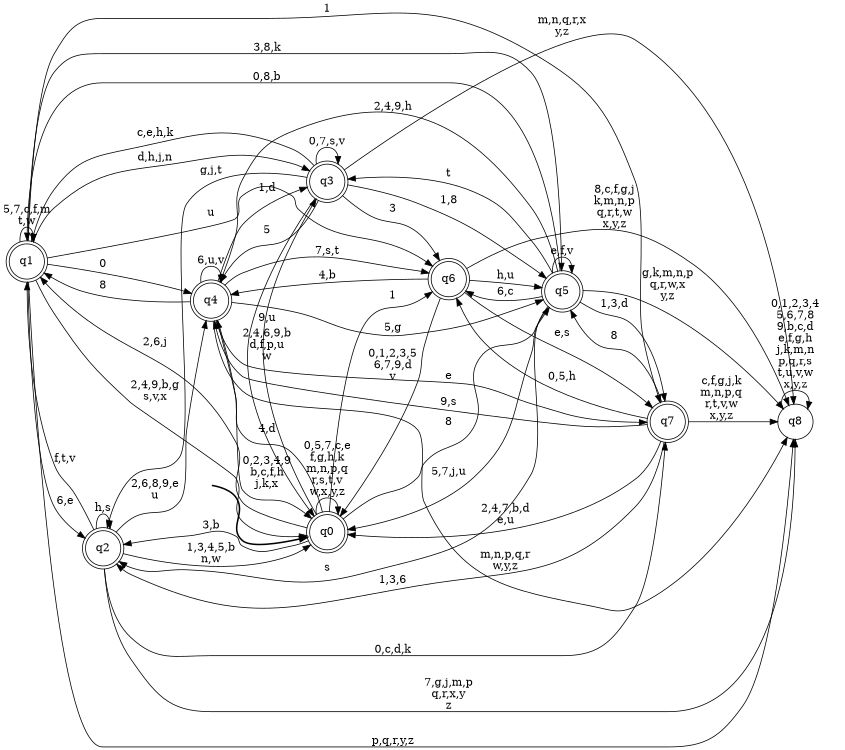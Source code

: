 digraph BlueStar {
__start0 [style = invis, shape = none, label = "", width = 0, height = 0];

rankdir=LR;
size="8,5";

s0 [style="rounded,filled", color="black", fillcolor="white" shape="doublecircle", label="q0"];
s1 [style="rounded,filled", color="black", fillcolor="white" shape="doublecircle", label="q1"];
s2 [style="rounded,filled", color="black", fillcolor="white" shape="doublecircle", label="q2"];
s3 [style="rounded,filled", color="black", fillcolor="white" shape="doublecircle", label="q3"];
s4 [style="rounded,filled", color="black", fillcolor="white" shape="doublecircle", label="q4"];
s5 [style="rounded,filled", color="black", fillcolor="white" shape="doublecircle", label="q5"];
s6 [style="rounded,filled", color="black", fillcolor="white" shape="doublecircle", label="q6"];
s7 [style="rounded,filled", color="black", fillcolor="white" shape="doublecircle", label="q7"];
s8 [style="filled", color="black", fillcolor="white" shape="circle", label="q8"];
subgraph cluster_main { 
	graph [pad=".75", ranksep="0.15", nodesep="0.15"];
	 style=invis; 
	__start0 -> s0 [penwidth=2];
}
s0 -> s0 [label="0,5,7,c,e\nf,g,h,k\nm,n,p,q\nr,s,t,v\nw,x,y,z"];
s0 -> s1 [label="2,6,j"];
s0 -> s2 [label="3,b"];
s0 -> s3 [label="9,u"];
s0 -> s4 [label="4,d"];
s0 -> s5 [label="8"];
s0 -> s6 [label="1"];
s1 -> s0 [label="2,4,9,b,g\ns,v,x"];
s1 -> s1 [label="5,7,c,f,m\nt,w"];
s1 -> s2 [label="6,e"];
s1 -> s3 [label="d,h,j,n"];
s1 -> s4 [label="0"];
s1 -> s5 [label="3,8,k"];
s1 -> s6 [label="u"];
s1 -> s7 [label="1"];
s1 -> s8 [label="p,q,r,y,z"];
s2 -> s0 [label="1,3,4,5,b\nn,w"];
s2 -> s1 [label="f,t,v"];
s2 -> s2 [label="h,s"];
s2 -> s4 [label="2,6,8,9,e\nu"];
s2 -> s7 [label="0,c,d,k"];
s2 -> s8 [label="7,g,j,m,p\nq,r,x,y\nz"];
s3 -> s0 [label="2,4,6,9,b\nd,f,p,u\nw"];
s3 -> s1 [label="c,e,h,k"];
s3 -> s2 [label="g,j,t"];
s3 -> s3 [label="0,7,s,v"];
s3 -> s4 [label="5"];
s3 -> s5 [label="1,8"];
s3 -> s6 [label="3"];
s3 -> s8 [label="m,n,q,r,x\ny,z"];
s4 -> s0 [label="0,2,3,4,9\nb,c,f,h\nj,k,x"];
s4 -> s1 [label="8"];
s4 -> s3 [label="1,d"];
s4 -> s4 [label="6,u,v"];
s4 -> s5 [label="5,g"];
s4 -> s6 [label="7,s,t"];
s4 -> s7 [label="e"];
s4 -> s8 [label="m,n,p,q,r\nw,y,z"];
s5 -> s0 [label="5,7,j,u"];
s5 -> s1 [label="0,8,b"];
s5 -> s2 [label="s"];
s5 -> s3 [label="t"];
s5 -> s4 [label="2,4,9,h"];
s5 -> s5 [label="e,f,v"];
s5 -> s6 [label="6,c"];
s5 -> s7 [label="1,3,d"];
s5 -> s8 [label="g,k,m,n,p\nq,r,w,x\ny,z"];
s6 -> s0 [label="0,1,2,3,5\n6,7,9,d\nv"];
s6 -> s4 [label="4,b"];
s6 -> s5 [label="h,u"];
s6 -> s7 [label="e,s"];
s6 -> s8 [label="8,c,f,g,j\nk,m,n,p\nq,r,t,w\nx,y,z"];
s7 -> s0 [label="2,4,7,b,d\ne,u"];
s7 -> s2 [label="1,3,6"];
s7 -> s4 [label="9,s"];
s7 -> s5 [label="8"];
s7 -> s6 [label="0,5,h"];
s7 -> s8 [label="c,f,g,j,k\nm,n,p,q\nr,t,v,w\nx,y,z"];
s8 -> s8 [label="0,1,2,3,4\n5,6,7,8\n9,b,c,d\ne,f,g,h\nj,k,m,n\np,q,r,s\nt,u,v,w\nx,y,z"];

}